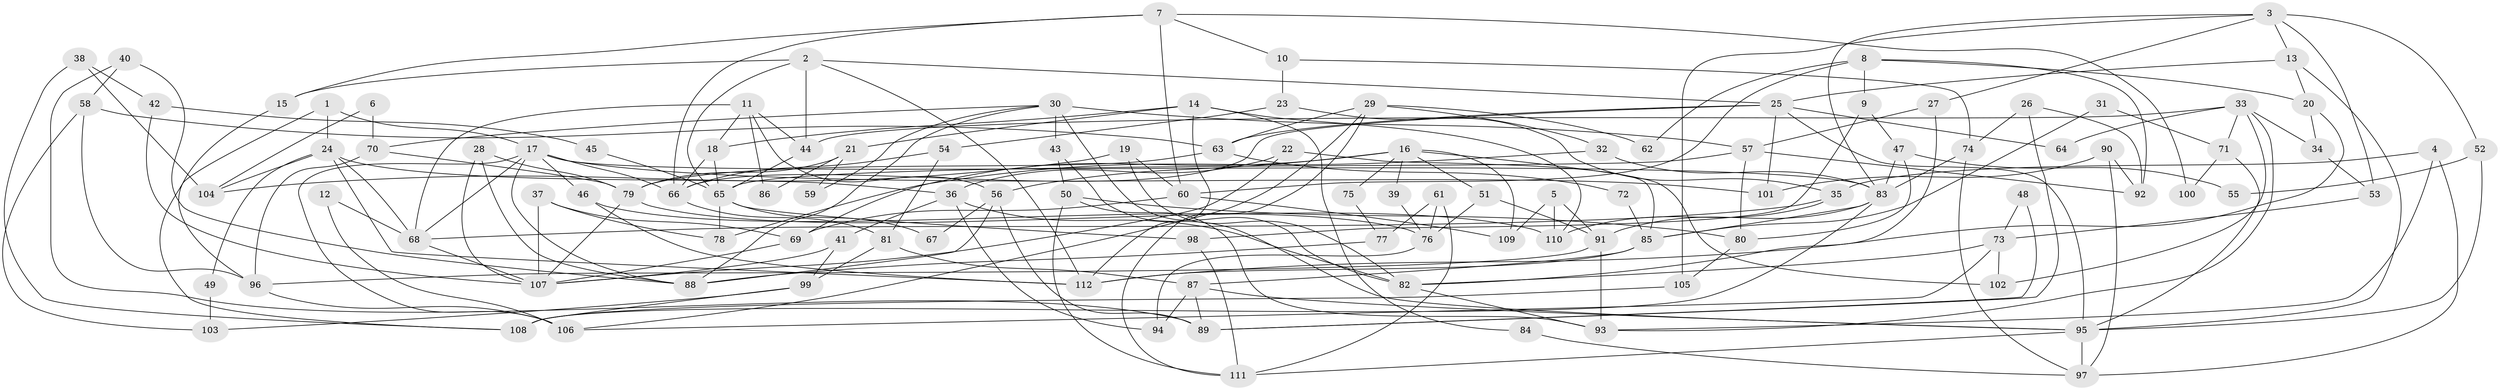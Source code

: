 // Generated by graph-tools (version 1.1) at 2025/14/03/09/25 04:14:57]
// undirected, 112 vertices, 224 edges
graph export_dot {
graph [start="1"]
  node [color=gray90,style=filled];
  1;
  2;
  3;
  4;
  5;
  6;
  7;
  8;
  9;
  10;
  11;
  12;
  13;
  14;
  15;
  16;
  17;
  18;
  19;
  20;
  21;
  22;
  23;
  24;
  25;
  26;
  27;
  28;
  29;
  30;
  31;
  32;
  33;
  34;
  35;
  36;
  37;
  38;
  39;
  40;
  41;
  42;
  43;
  44;
  45;
  46;
  47;
  48;
  49;
  50;
  51;
  52;
  53;
  54;
  55;
  56;
  57;
  58;
  59;
  60;
  61;
  62;
  63;
  64;
  65;
  66;
  67;
  68;
  69;
  70;
  71;
  72;
  73;
  74;
  75;
  76;
  77;
  78;
  79;
  80;
  81;
  82;
  83;
  84;
  85;
  86;
  87;
  88;
  89;
  90;
  91;
  92;
  93;
  94;
  95;
  96;
  97;
  98;
  99;
  100;
  101;
  102;
  103;
  104;
  105;
  106;
  107;
  108;
  109;
  110;
  111;
  112;
  1 -- 24;
  1 -- 108;
  1 -- 17;
  2 -- 112;
  2 -- 65;
  2 -- 15;
  2 -- 25;
  2 -- 44;
  3 -- 27;
  3 -- 83;
  3 -- 13;
  3 -- 52;
  3 -- 53;
  3 -- 105;
  4 -- 97;
  4 -- 93;
  4 -- 35;
  5 -- 110;
  5 -- 91;
  5 -- 109;
  6 -- 104;
  6 -- 70;
  7 -- 66;
  7 -- 15;
  7 -- 10;
  7 -- 60;
  7 -- 100;
  8 -- 20;
  8 -- 60;
  8 -- 9;
  8 -- 62;
  8 -- 92;
  9 -- 98;
  9 -- 47;
  10 -- 74;
  10 -- 23;
  11 -- 56;
  11 -- 18;
  11 -- 44;
  11 -- 68;
  11 -- 86;
  12 -- 106;
  12 -- 68;
  13 -- 25;
  13 -- 20;
  13 -- 95;
  14 -- 18;
  14 -- 110;
  14 -- 21;
  14 -- 84;
  14 -- 112;
  15 -- 96;
  16 -- 51;
  16 -- 109;
  16 -- 39;
  16 -- 56;
  16 -- 69;
  16 -- 75;
  16 -- 102;
  17 -- 101;
  17 -- 46;
  17 -- 66;
  17 -- 68;
  17 -- 83;
  17 -- 88;
  17 -- 106;
  18 -- 66;
  18 -- 65;
  19 -- 82;
  19 -- 60;
  19 -- 104;
  20 -- 34;
  20 -- 112;
  21 -- 79;
  21 -- 59;
  21 -- 86;
  22 -- 85;
  22 -- 107;
  22 -- 36;
  23 -- 35;
  23 -- 54;
  24 -- 68;
  24 -- 112;
  24 -- 36;
  24 -- 49;
  24 -- 104;
  25 -- 63;
  25 -- 64;
  25 -- 66;
  25 -- 95;
  25 -- 101;
  26 -- 89;
  26 -- 92;
  26 -- 74;
  27 -- 82;
  27 -- 57;
  28 -- 88;
  28 -- 107;
  28 -- 79;
  29 -- 111;
  29 -- 63;
  29 -- 32;
  29 -- 62;
  29 -- 106;
  30 -- 82;
  30 -- 43;
  30 -- 57;
  30 -- 59;
  30 -- 70;
  30 -- 88;
  31 -- 71;
  31 -- 85;
  32 -- 83;
  32 -- 78;
  33 -- 93;
  33 -- 44;
  33 -- 34;
  33 -- 64;
  33 -- 71;
  33 -- 102;
  34 -- 53;
  35 -- 68;
  35 -- 110;
  36 -- 41;
  36 -- 82;
  36 -- 94;
  37 -- 69;
  37 -- 78;
  37 -- 107;
  38 -- 108;
  38 -- 104;
  38 -- 42;
  39 -- 76;
  40 -- 89;
  40 -- 88;
  40 -- 58;
  41 -- 107;
  41 -- 99;
  42 -- 107;
  42 -- 45;
  43 -- 95;
  43 -- 50;
  44 -- 65;
  45 -- 65;
  46 -- 112;
  46 -- 76;
  47 -- 83;
  47 -- 55;
  47 -- 80;
  48 -- 73;
  48 -- 89;
  49 -- 103;
  50 -- 93;
  50 -- 80;
  50 -- 111;
  51 -- 76;
  51 -- 91;
  52 -- 95;
  52 -- 55;
  53 -- 73;
  54 -- 66;
  54 -- 81;
  56 -- 88;
  56 -- 67;
  56 -- 89;
  57 -- 80;
  57 -- 65;
  57 -- 92;
  58 -- 96;
  58 -- 63;
  58 -- 103;
  60 -- 69;
  60 -- 109;
  61 -- 76;
  61 -- 111;
  61 -- 77;
  63 -- 79;
  63 -- 72;
  65 -- 67;
  65 -- 78;
  65 -- 98;
  66 -- 81;
  68 -- 107;
  69 -- 107;
  70 -- 79;
  70 -- 96;
  71 -- 95;
  71 -- 100;
  72 -- 85;
  73 -- 102;
  73 -- 106;
  73 -- 82;
  74 -- 83;
  74 -- 97;
  75 -- 77;
  76 -- 94;
  77 -- 88;
  79 -- 107;
  79 -- 110;
  80 -- 105;
  81 -- 87;
  81 -- 99;
  82 -- 93;
  83 -- 85;
  83 -- 91;
  83 -- 108;
  84 -- 97;
  85 -- 112;
  85 -- 87;
  87 -- 95;
  87 -- 89;
  87 -- 94;
  90 -- 92;
  90 -- 97;
  90 -- 101;
  91 -- 96;
  91 -- 93;
  95 -- 97;
  95 -- 111;
  96 -- 106;
  98 -- 111;
  99 -- 103;
  99 -- 108;
  105 -- 108;
}
